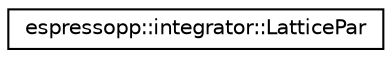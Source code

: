 digraph G
{
  edge [fontname="Helvetica",fontsize="10",labelfontname="Helvetica",labelfontsize="10"];
  node [fontname="Helvetica",fontsize="10",shape=record];
  rankdir="LR";
  Node1 [label="espressopp::integrator::LatticePar",height=0.2,width=0.4,color="black", fillcolor="white", style="filled",URL="$classespressopp_1_1integrator_1_1LatticePar.html"];
}
